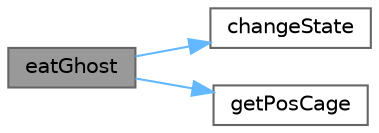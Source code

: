 digraph "eatGhost"
{
 // LATEX_PDF_SIZE
  bgcolor="transparent";
  edge [fontname=Helvetica,fontsize=10,labelfontname=Helvetica,labelfontsize=10];
  node [fontname=Helvetica,fontsize=10,shape=box,height=0.2,width=0.4];
  rankdir="LR";
  Node1 [label="eatGhost",height=0.2,width=0.4,color="gray40", fillcolor="grey60", style="filled", fontcolor="black",tooltip="This function is used to make pacman eat the ghost and update the score accordingly."];
  Node1 -> Node2 [color="steelblue1",style="solid"];
  Node2 [label="changeState",height=0.2,width=0.4,color="grey40", fillcolor="white", style="filled",URL="$game__logic_8cpp.html#a13238abc3267ae97a10f897d400b92d4",tooltip="Change the state of a character."];
  Node1 -> Node3 [color="steelblue1",style="solid"];
  Node3 [label="getPosCage",height=0.2,width=0.4,color="grey40", fillcolor="white", style="filled",URL="$general_8cpp.html#a04e932e5accda172d1f2536bda6c8513",tooltip=" "];
}
